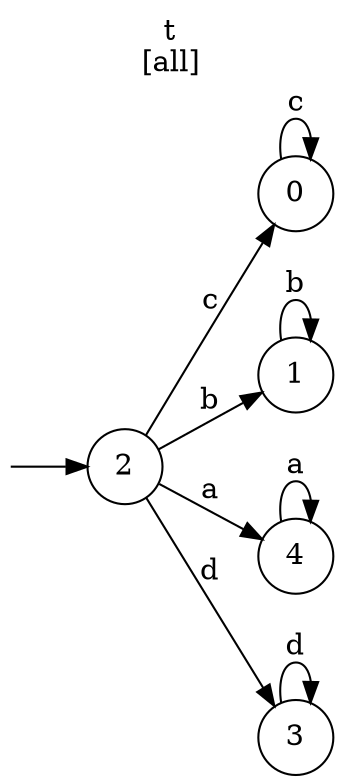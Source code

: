 digraph "Ga | Gb | Gc | Gd" {
  rankdir=LR
  label="t\n[all]"
  labelloc="t"
  node [shape="circle"]
  I [label="", style=invis, width=0]
  I -> 2
  0 [label="0"]
  0 -> 0 [label="c"]
  1 [label="1"]
  1 -> 1 [label="b"]
  2 [label="2"]
  2 -> 4 [label="a"]
  2 -> 1 [label="b"]
  2 -> 0 [label="c"]
  2 -> 3 [label="d"]
  3 [label="3"]
  3 -> 3 [label="d"]
  4 [label="4"]
  4 -> 4 [label="a"]
}
